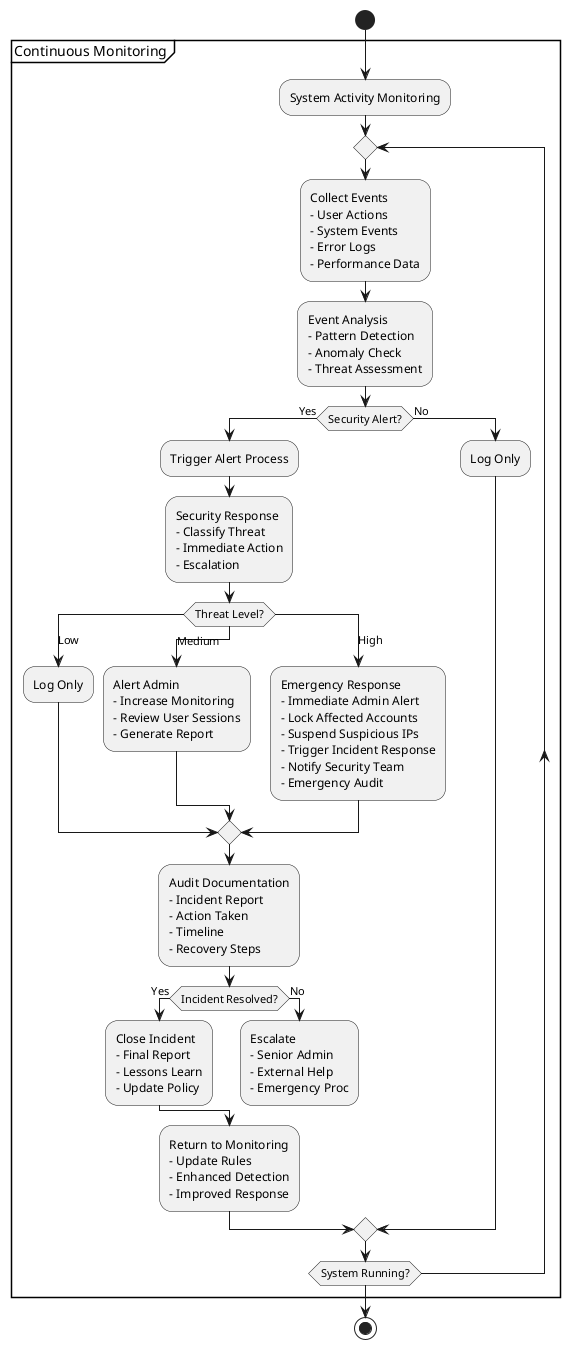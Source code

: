 @startuml Security_Audit_Monitoring_Activity

start

partition "Continuous Monitoring" {
  :System Activity Monitoring;
  
  repeat
    :Collect Events
    - User Actions
    - System Events
    - Error Logs
    - Performance Data;
    
    :Event Analysis
    - Pattern Detection
    - Anomaly Check
    - Threat Assessment;
    
    if (Security Alert?) then (Yes)
      :Trigger Alert Process;
      
      :Security Response
      - Classify Threat
      - Immediate Action
      - Escalation;
      
      switch (Threat Level?)
      case (Low)
        :Log Only;
        
      case (Medium)
        :Alert Admin
        - Increase Monitoring
        - Review User Sessions
        - Generate Report;
        
      case (High)
        :Emergency Response
        - Immediate Admin Alert
        - Lock Affected Accounts
        - Suspend Suspicious IPs
        - Trigger Incident Response
        - Notify Security Team
        - Emergency Audit;
        
      endswitch
      
      :Audit Documentation
      - Incident Report
      - Action Taken
      - Timeline
      - Recovery Steps;
      
      if (Incident Resolved?) then (Yes)
        :Close Incident
        - Final Report
        - Lessons Learn
        - Update Policy;
      else (No)
        :Escalate
        - Senior Admin
        - External Help
        - Emergency Proc;
        detach
      endif
      
      :Return to Monitoring
      - Update Rules
      - Enhanced Detection
      - Improved Response;
      
    else (No)
      :Log Only;
    endif
    
  repeat while (System Running?)
}

stop

@enduml
